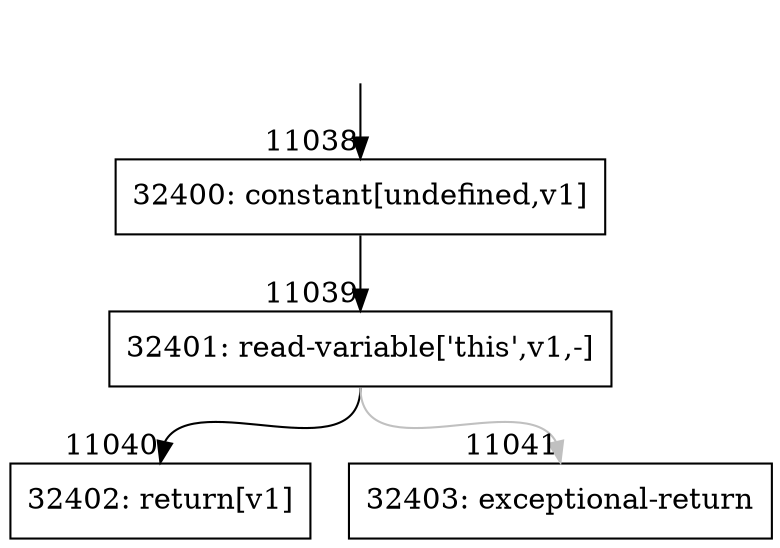 digraph {
rankdir="TD"
BB_entry814[shape=none,label=""];
BB_entry814 -> BB11038 [tailport=s, headport=n, headlabel="    11038"]
BB11038 [shape=record label="{32400: constant[undefined,v1]}" ] 
BB11038 -> BB11039 [tailport=s, headport=n, headlabel="      11039"]
BB11039 [shape=record label="{32401: read-variable['this',v1,-]}" ] 
BB11039 -> BB11040 [tailport=s, headport=n, headlabel="      11040"]
BB11039 -> BB11041 [tailport=s, headport=n, color=gray, headlabel="      11041"]
BB11040 [shape=record label="{32402: return[v1]}" ] 
BB11041 [shape=record label="{32403: exceptional-return}" ] 
//#$~ 15503
}
